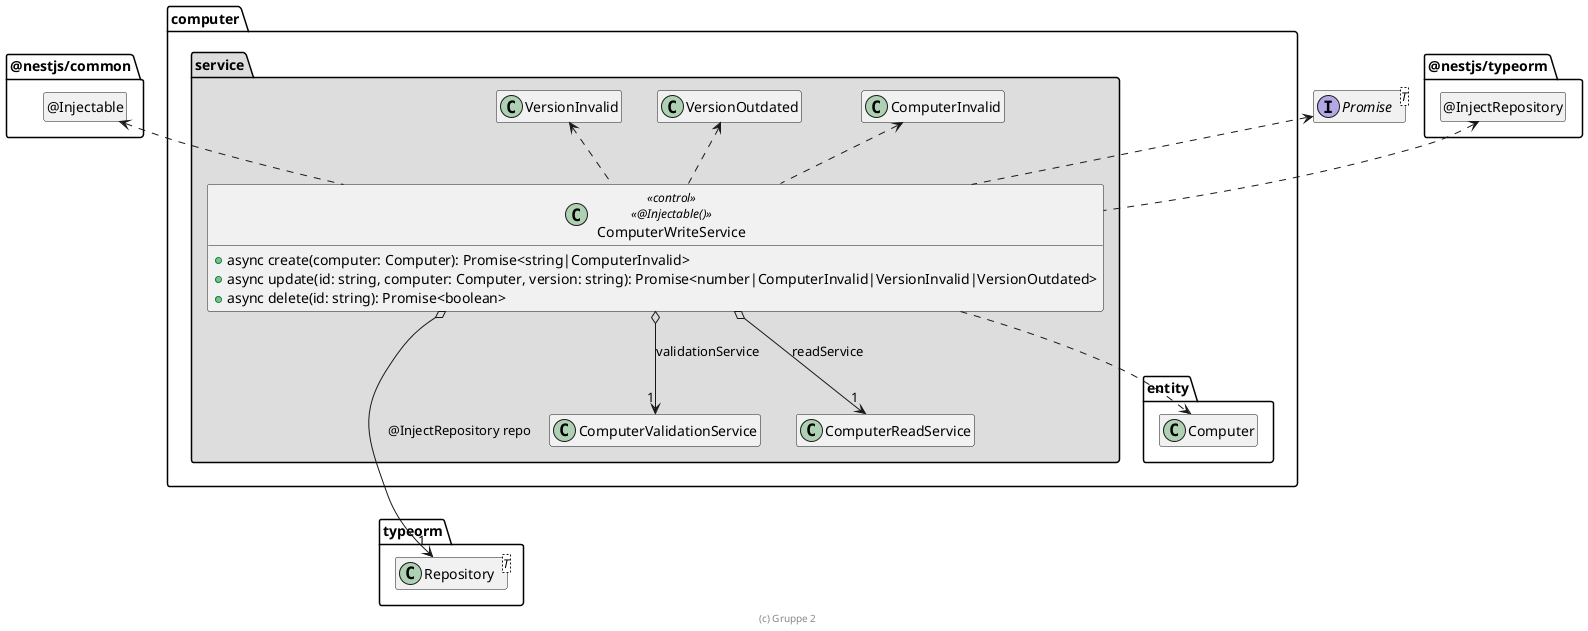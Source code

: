 ' Copyright (C) 2019 - present Juergen Zimmermann, Hochschule Karlsruhe
'
' This program is free software: you can redistribute it and/or modify
' it under the terms of the GNU General Public License as published by
' the Free Software Foundation, either version 3 of the License, or
' (at your option) any later version.
'
' This program is distributed in the hope that it will be useful,
' but WITHOUT ANY WARRANTY; without even the implied warranty of
' MERCHANTABILITY or FITNESS FOR A PARTICULAR PURPOSE.  See the
' GNU General Public License for more details.
'
' You should have received a copy of the GNU General Public License
' along with this program.  If not, see <https://www.gnu.org/licenses/>.

' Preview durch <Alt>d

@startuml Anwendungskern

interface Promise<T>

package @nestjs/common {
  class "@Injectable" as Injectable
  hide Injectable circle
}

package typeorm {
  class Repository<T>
}

package @nestjs/typeorm {
  class "@InjectRepository" as InjectRepository
  hide InjectRepository circle
}

package computer {
  package entity {
    class Computer
  }

  package service #DDDDDD {
    class ComputerInvalid
    class VersionInvalid
    class VersionOutdated

    class ComputerWriteService << control >> <<@Injectable()>> {
      + async create(computer: Computer): Promise<string|ComputerInvalid>
      + async update(id: string, computer: Computer, version: string): Promise<number|ComputerInvalid|VersionInvalid|VersionOutdated>
      + async delete(id: string): Promise<boolean>
    }

    ComputerWriteService o--> "1" ComputerValidationService: validationService
    ComputerWriteService o--> "1" ComputerReadService: readService
    ComputerWriteService o--> "1" Repository: @InjectRepository repo

    ComputerWriteService .up.> Injectable
    ComputerWriteService .up.> InjectRepository

    ComputerWriteService .up.> Promise
    ComputerWriteService ..> Computer
    ComputerWriteService .up.> ComputerInvalid
    ComputerWriteService .up.> VersionInvalid
    ComputerWriteService .up.> VersionOutdated

    ComputerInvalid .up[hidden].> Computer
    Computer .up[hidden].> Promise
    Computer .up[hidden].> Injectable
    Computer .up[hidden].> InjectRepository
    ComputerValidationService .[hidden].> Repository
  }
}

hide empty members

footer (c) Gruppe 2

@enduml
